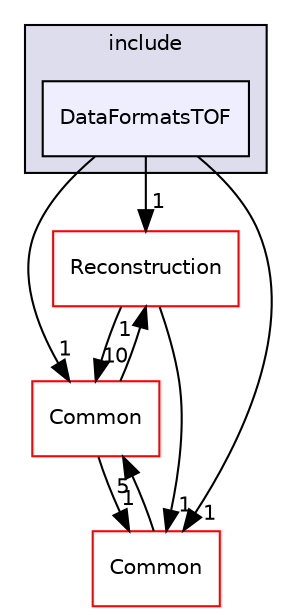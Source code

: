 digraph "/home/travis/build/AliceO2Group/AliceO2/DataFormats/Detectors/TOF/include/DataFormatsTOF" {
  bgcolor=transparent;
  compound=true
  node [ fontsize="10", fontname="Helvetica"];
  edge [ labelfontsize="10", labelfontname="Helvetica"];
  subgraph clusterdir_52a450538d7572a32cbfb94425157f6b {
    graph [ bgcolor="#ddddee", pencolor="black", label="include" fontname="Helvetica", fontsize="10", URL="dir_52a450538d7572a32cbfb94425157f6b.html"]
  dir_91b844c53d7b1788623423e1009a0b53 [shape=box, label="DataFormatsTOF", style="filled", fillcolor="#eeeeff", pencolor="black", URL="dir_91b844c53d7b1788623423e1009a0b53.html"];
  }
  dir_d269712cc31e133b892a3b3f6424741a [shape=box label="Reconstruction" color="red" URL="dir_d269712cc31e133b892a3b3f6424741a.html"];
  dir_4ab6b4cc6a7edbff49100e9123df213f [shape=box label="Common" color="red" URL="dir_4ab6b4cc6a7edbff49100e9123df213f.html"];
  dir_74593c7a91e03746ae2a516888bf9494 [shape=box label="Common" color="red" URL="dir_74593c7a91e03746ae2a516888bf9494.html"];
  dir_d269712cc31e133b892a3b3f6424741a->dir_4ab6b4cc6a7edbff49100e9123df213f [headlabel="10", labeldistance=1.5 headhref="dir_000241_000032.html"];
  dir_d269712cc31e133b892a3b3f6424741a->dir_74593c7a91e03746ae2a516888bf9494 [headlabel="1", labeldistance=1.5 headhref="dir_000241_000096.html"];
  dir_91b844c53d7b1788623423e1009a0b53->dir_d269712cc31e133b892a3b3f6424741a [headlabel="1", labeldistance=1.5 headhref="dir_000116_000241.html"];
  dir_91b844c53d7b1788623423e1009a0b53->dir_4ab6b4cc6a7edbff49100e9123df213f [headlabel="1", labeldistance=1.5 headhref="dir_000116_000032.html"];
  dir_91b844c53d7b1788623423e1009a0b53->dir_74593c7a91e03746ae2a516888bf9494 [headlabel="1", labeldistance=1.5 headhref="dir_000116_000096.html"];
  dir_4ab6b4cc6a7edbff49100e9123df213f->dir_d269712cc31e133b892a3b3f6424741a [headlabel="1", labeldistance=1.5 headhref="dir_000032_000241.html"];
  dir_4ab6b4cc6a7edbff49100e9123df213f->dir_74593c7a91e03746ae2a516888bf9494 [headlabel="1", labeldistance=1.5 headhref="dir_000032_000096.html"];
  dir_74593c7a91e03746ae2a516888bf9494->dir_4ab6b4cc6a7edbff49100e9123df213f [headlabel="5", labeldistance=1.5 headhref="dir_000096_000032.html"];
}
